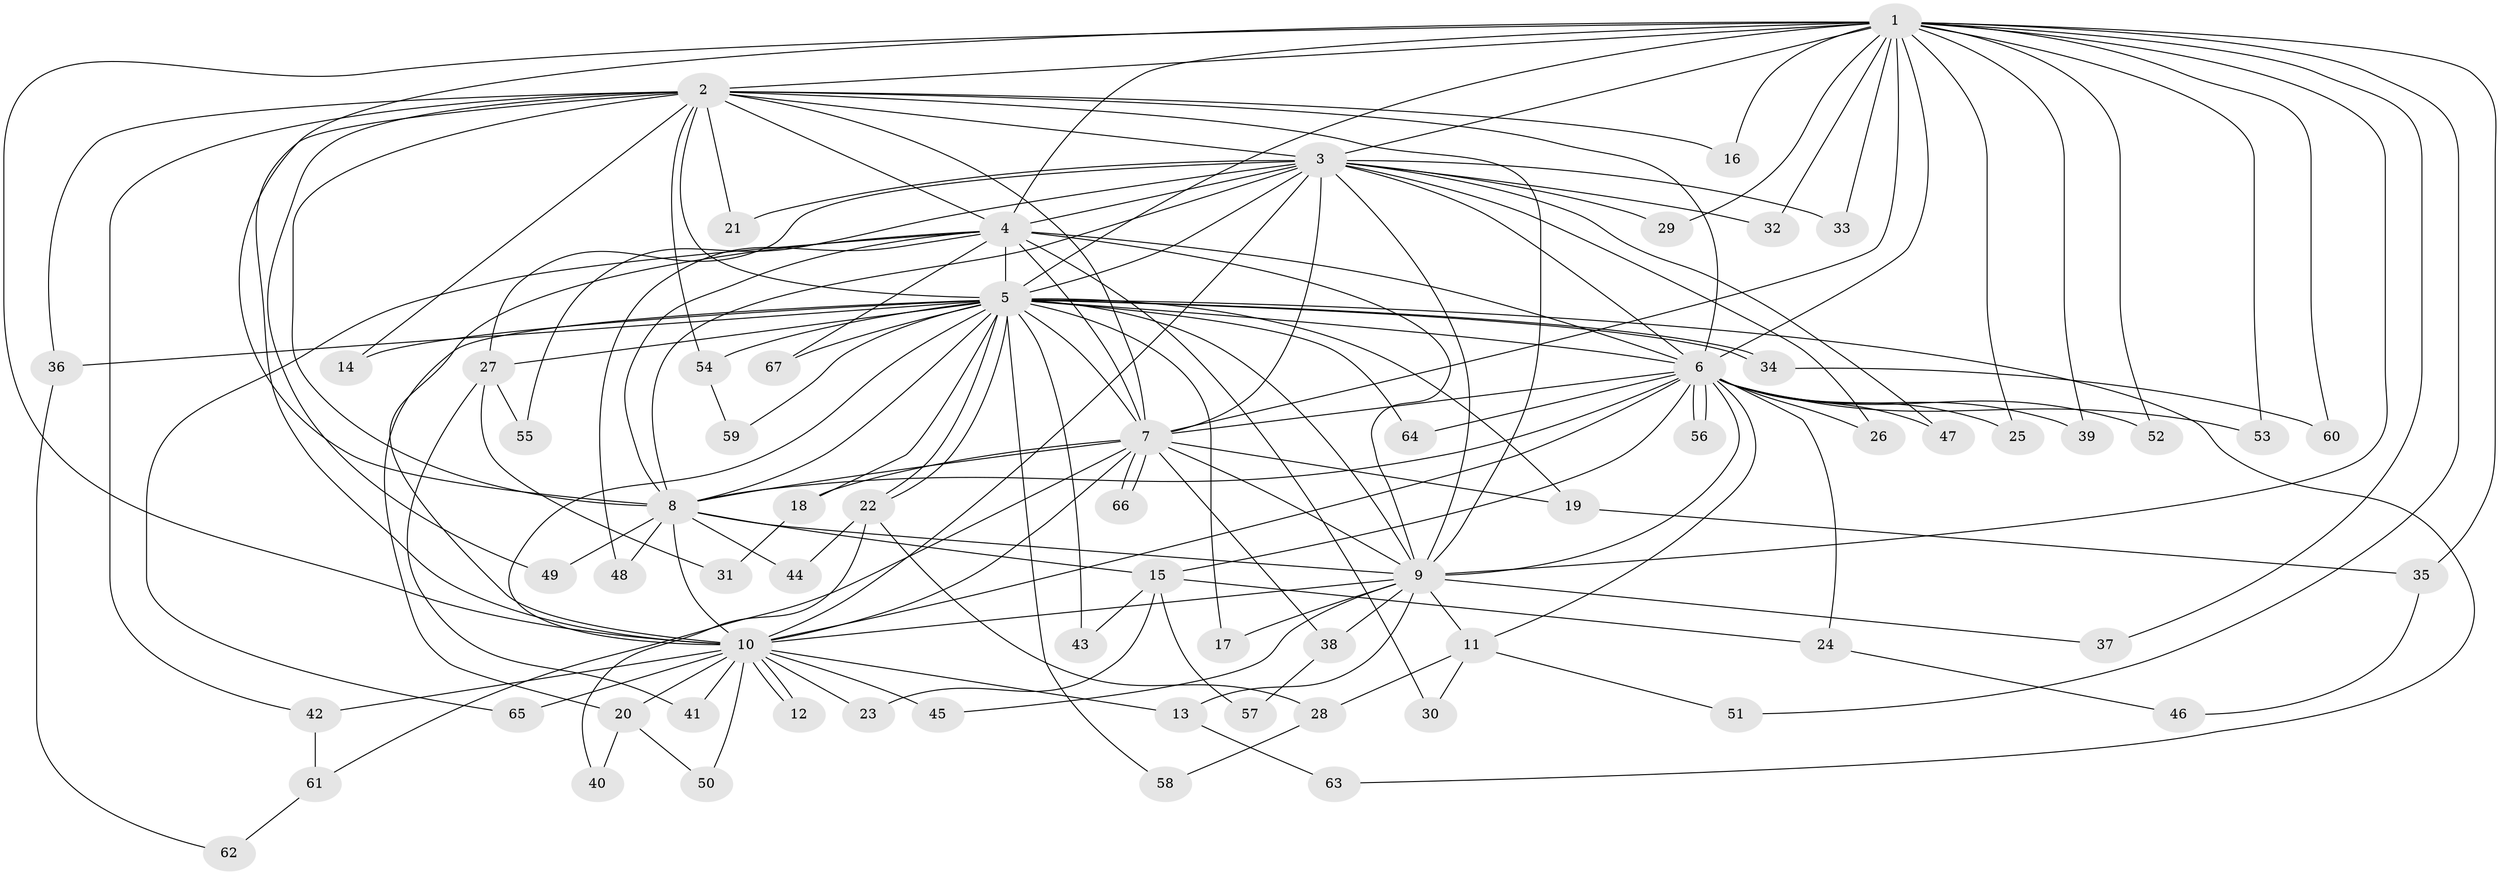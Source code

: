 // Generated by graph-tools (version 1.1) at 2025/11/02/27/25 16:11:03]
// undirected, 67 vertices, 159 edges
graph export_dot {
graph [start="1"]
  node [color=gray90,style=filled];
  1;
  2;
  3;
  4;
  5;
  6;
  7;
  8;
  9;
  10;
  11;
  12;
  13;
  14;
  15;
  16;
  17;
  18;
  19;
  20;
  21;
  22;
  23;
  24;
  25;
  26;
  27;
  28;
  29;
  30;
  31;
  32;
  33;
  34;
  35;
  36;
  37;
  38;
  39;
  40;
  41;
  42;
  43;
  44;
  45;
  46;
  47;
  48;
  49;
  50;
  51;
  52;
  53;
  54;
  55;
  56;
  57;
  58;
  59;
  60;
  61;
  62;
  63;
  64;
  65;
  66;
  67;
  1 -- 2;
  1 -- 3;
  1 -- 4;
  1 -- 5;
  1 -- 6;
  1 -- 7;
  1 -- 8;
  1 -- 9;
  1 -- 10;
  1 -- 16;
  1 -- 25;
  1 -- 29;
  1 -- 32;
  1 -- 33;
  1 -- 35;
  1 -- 37;
  1 -- 39;
  1 -- 51;
  1 -- 52;
  1 -- 53;
  1 -- 60;
  2 -- 3;
  2 -- 4;
  2 -- 5;
  2 -- 6;
  2 -- 7;
  2 -- 8;
  2 -- 9;
  2 -- 10;
  2 -- 14;
  2 -- 16;
  2 -- 21;
  2 -- 36;
  2 -- 42;
  2 -- 49;
  2 -- 54;
  3 -- 4;
  3 -- 5;
  3 -- 6;
  3 -- 7;
  3 -- 8;
  3 -- 9;
  3 -- 10;
  3 -- 21;
  3 -- 26;
  3 -- 27;
  3 -- 29;
  3 -- 32;
  3 -- 33;
  3 -- 47;
  3 -- 55;
  4 -- 5;
  4 -- 6;
  4 -- 7;
  4 -- 8;
  4 -- 9;
  4 -- 10;
  4 -- 30;
  4 -- 48;
  4 -- 65;
  4 -- 67;
  5 -- 6;
  5 -- 7;
  5 -- 8;
  5 -- 9;
  5 -- 10;
  5 -- 14;
  5 -- 17;
  5 -- 18;
  5 -- 19;
  5 -- 20;
  5 -- 22;
  5 -- 22;
  5 -- 27;
  5 -- 34;
  5 -- 34;
  5 -- 36;
  5 -- 43;
  5 -- 54;
  5 -- 58;
  5 -- 59;
  5 -- 63;
  5 -- 64;
  5 -- 67;
  6 -- 7;
  6 -- 8;
  6 -- 9;
  6 -- 10;
  6 -- 11;
  6 -- 15;
  6 -- 24;
  6 -- 25;
  6 -- 26;
  6 -- 39;
  6 -- 47;
  6 -- 52;
  6 -- 53;
  6 -- 56;
  6 -- 56;
  6 -- 64;
  7 -- 8;
  7 -- 9;
  7 -- 10;
  7 -- 18;
  7 -- 19;
  7 -- 38;
  7 -- 61;
  7 -- 66;
  7 -- 66;
  8 -- 9;
  8 -- 10;
  8 -- 15;
  8 -- 44;
  8 -- 48;
  8 -- 49;
  9 -- 10;
  9 -- 11;
  9 -- 13;
  9 -- 17;
  9 -- 37;
  9 -- 38;
  9 -- 45;
  10 -- 12;
  10 -- 12;
  10 -- 13;
  10 -- 20;
  10 -- 23;
  10 -- 41;
  10 -- 42;
  10 -- 45;
  10 -- 50;
  10 -- 65;
  11 -- 28;
  11 -- 30;
  11 -- 51;
  13 -- 63;
  15 -- 23;
  15 -- 24;
  15 -- 43;
  15 -- 57;
  18 -- 31;
  19 -- 35;
  20 -- 40;
  20 -- 50;
  22 -- 28;
  22 -- 40;
  22 -- 44;
  24 -- 46;
  27 -- 31;
  27 -- 41;
  27 -- 55;
  28 -- 58;
  34 -- 60;
  35 -- 46;
  36 -- 62;
  38 -- 57;
  42 -- 61;
  54 -- 59;
  61 -- 62;
}
